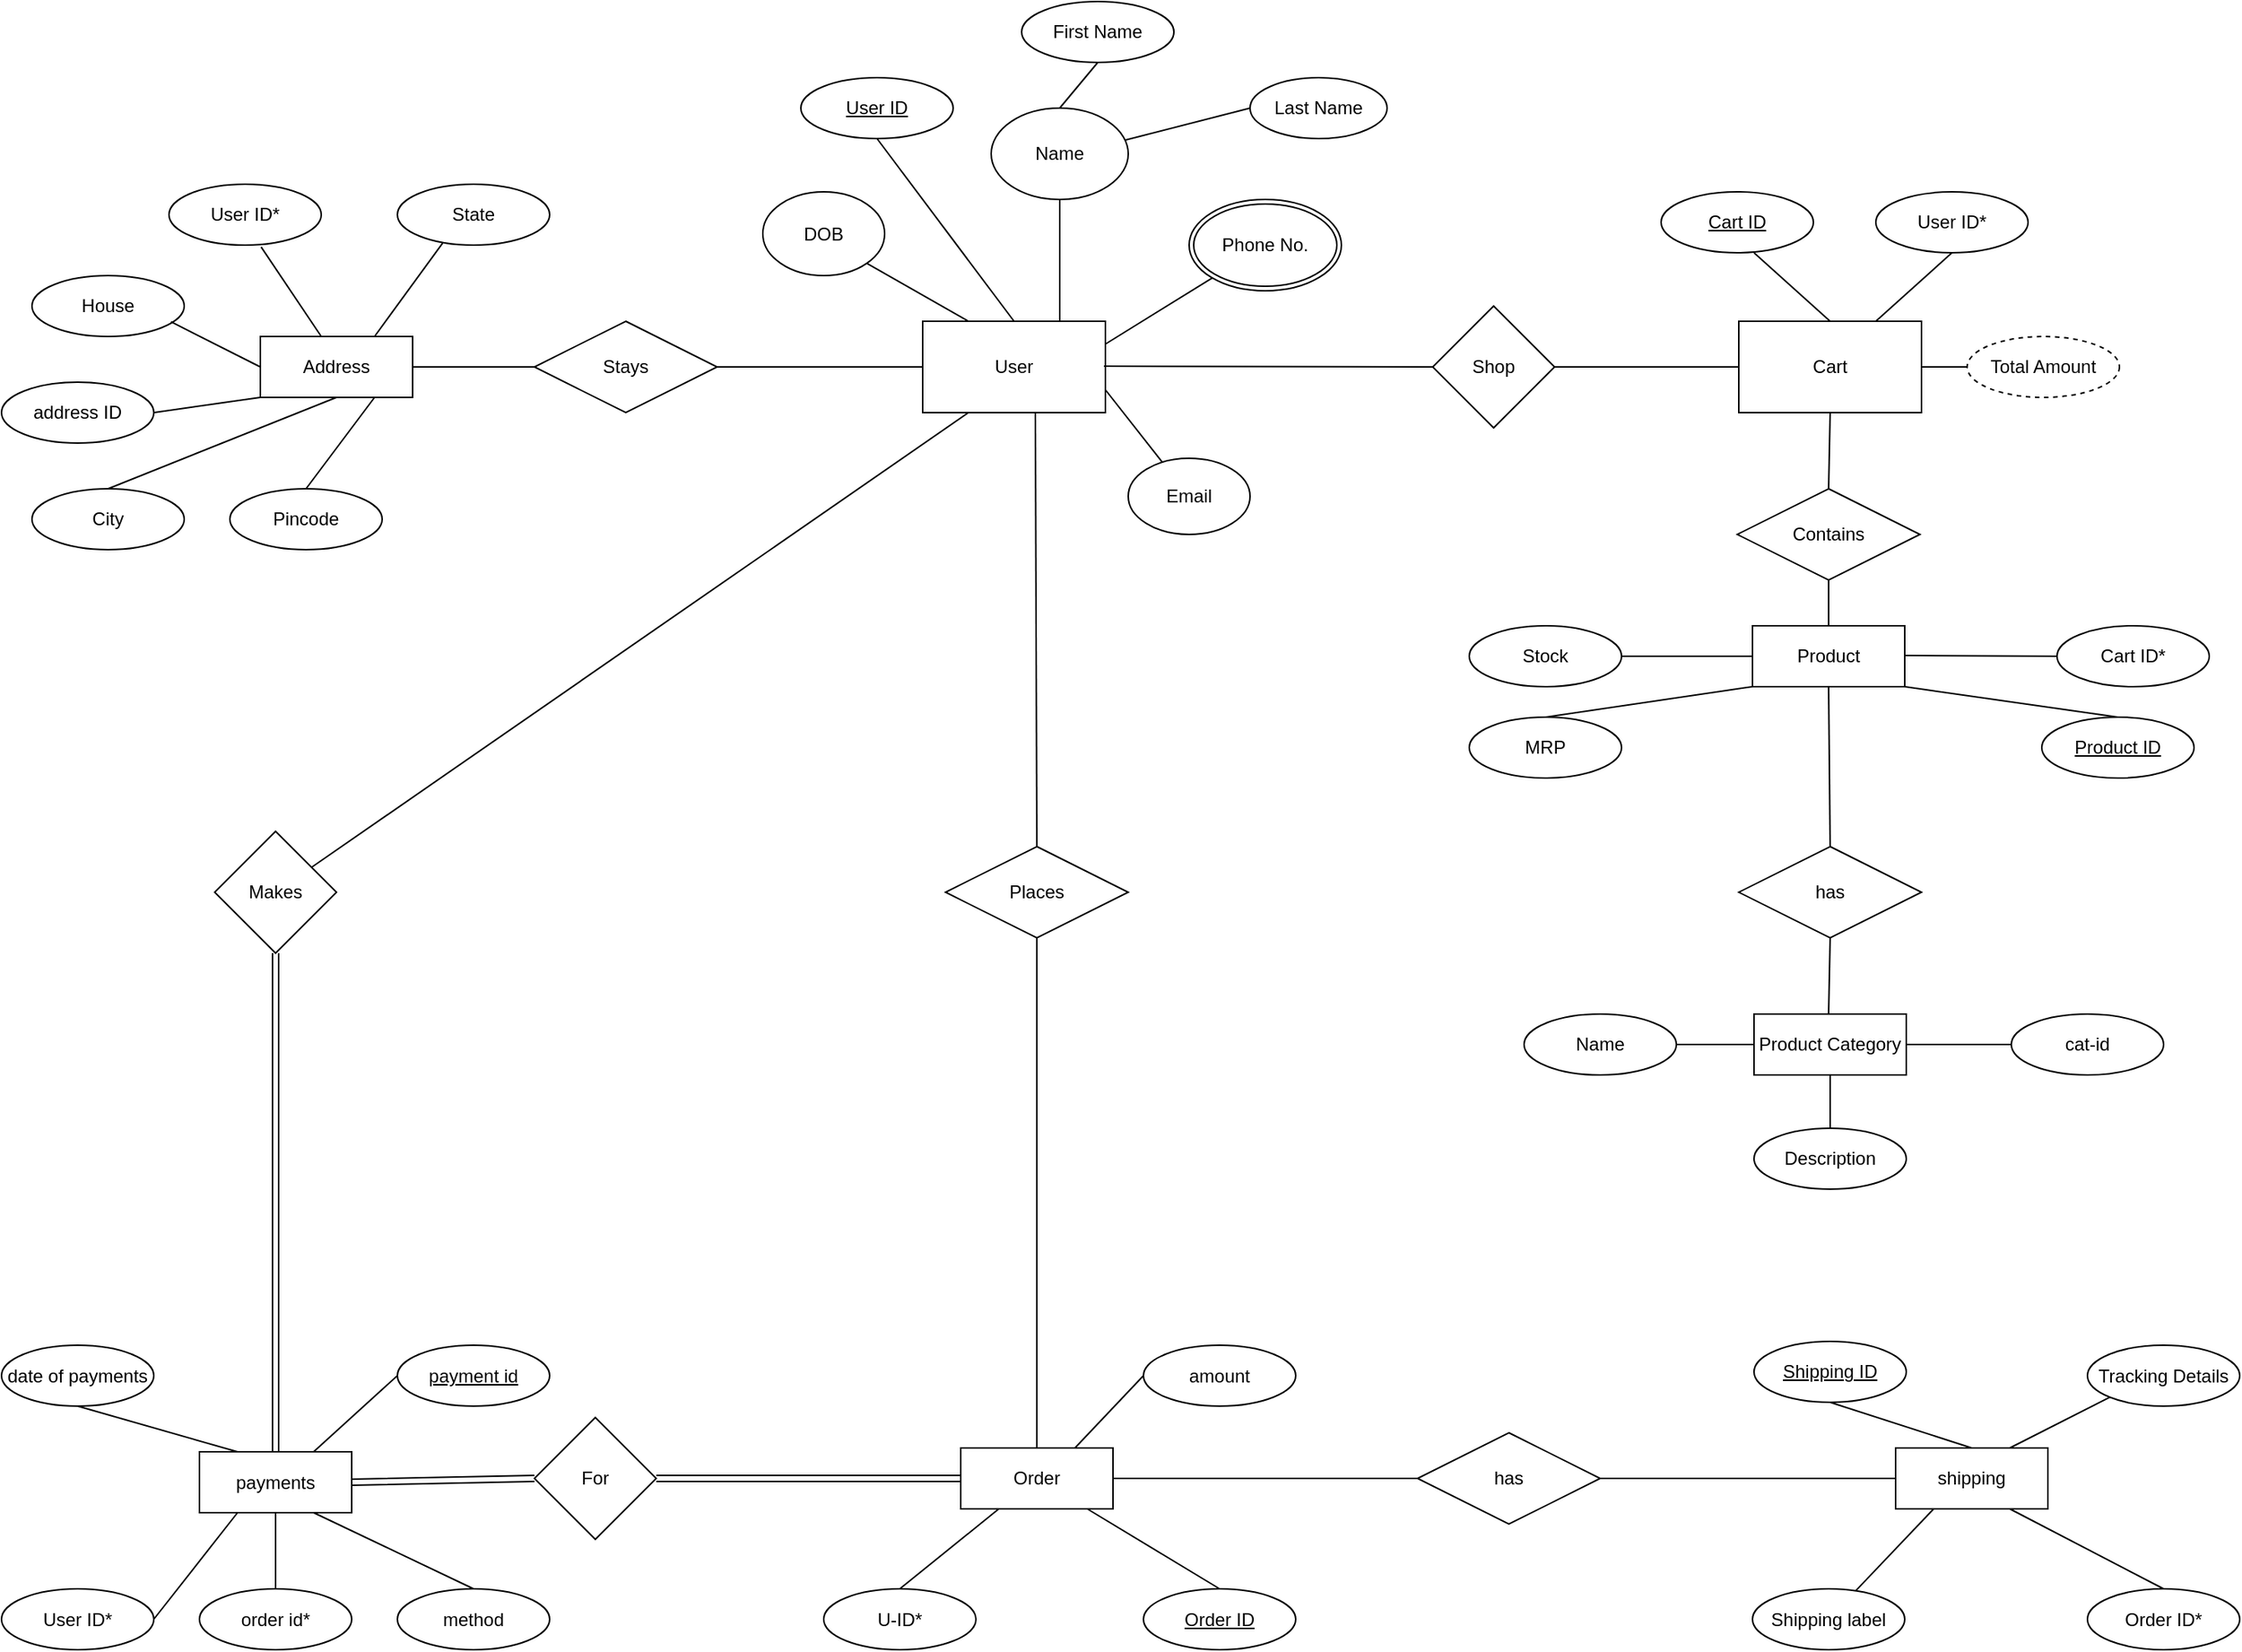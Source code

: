 <mxfile version="26.0.11">
  <diagram name="Page-1" id="mf04kfoGBNBnAVeuWzGA">
    <mxGraphModel dx="2385" dy="1618" grid="1" gridSize="10" guides="1" tooltips="1" connect="1" arrows="1" fold="1" page="1" pageScale="1" pageWidth="827" pageHeight="1169" math="0" shadow="0">
      <root>
        <mxCell id="0" />
        <mxCell id="1" parent="0" />
        <mxCell id="COpHMNSTe4zGHhi0yakR-1" value="User" style="rounded=0;whiteSpace=wrap;html=1;" vertex="1" parent="1">
          <mxGeometry x="645" y="250" width="120" height="60" as="geometry" />
        </mxCell>
        <mxCell id="COpHMNSTe4zGHhi0yakR-2" value="Email" style="ellipse;whiteSpace=wrap;html=1;" vertex="1" parent="1">
          <mxGeometry x="780" y="340" width="80" height="50" as="geometry" />
        </mxCell>
        <mxCell id="COpHMNSTe4zGHhi0yakR-3" value="DOB" style="ellipse;whiteSpace=wrap;html=1;" vertex="1" parent="1">
          <mxGeometry x="540" y="165" width="80" height="55" as="geometry" />
        </mxCell>
        <mxCell id="COpHMNSTe4zGHhi0yakR-4" value="Name" style="ellipse;whiteSpace=wrap;html=1;" vertex="1" parent="1">
          <mxGeometry x="690" y="110" width="90" height="60" as="geometry" />
        </mxCell>
        <mxCell id="COpHMNSTe4zGHhi0yakR-5" value="User ID" style="ellipse;whiteSpace=wrap;html=1;align=center;fontStyle=4;" vertex="1" parent="1">
          <mxGeometry x="565" y="90" width="100" height="40" as="geometry" />
        </mxCell>
        <mxCell id="COpHMNSTe4zGHhi0yakR-6" value="Phone No." style="ellipse;shape=doubleEllipse;margin=3;whiteSpace=wrap;html=1;align=center;" vertex="1" parent="1">
          <mxGeometry x="820" y="170" width="100" height="60" as="geometry" />
        </mxCell>
        <mxCell id="COpHMNSTe4zGHhi0yakR-7" value="" style="endArrow=none;html=1;rounded=0;exitX=1;exitY=0.75;exitDx=0;exitDy=0;" edge="1" parent="1" source="COpHMNSTe4zGHhi0yakR-1" target="COpHMNSTe4zGHhi0yakR-2">
          <mxGeometry relative="1" as="geometry">
            <mxPoint x="1005" y="460" as="sourcePoint" />
            <mxPoint x="1165" y="460" as="targetPoint" />
          </mxGeometry>
        </mxCell>
        <mxCell id="COpHMNSTe4zGHhi0yakR-8" value="" style="endArrow=none;html=1;rounded=0;entryX=1;entryY=0.25;entryDx=0;entryDy=0;" edge="1" parent="1" source="COpHMNSTe4zGHhi0yakR-6" target="COpHMNSTe4zGHhi0yakR-1">
          <mxGeometry relative="1" as="geometry">
            <mxPoint x="890" y="256" as="sourcePoint" />
            <mxPoint x="927" y="304" as="targetPoint" />
          </mxGeometry>
        </mxCell>
        <mxCell id="COpHMNSTe4zGHhi0yakR-9" value="" style="endArrow=none;html=1;rounded=0;entryX=0.75;entryY=0;entryDx=0;entryDy=0;" edge="1" parent="1" source="COpHMNSTe4zGHhi0yakR-4" target="COpHMNSTe4zGHhi0yakR-1">
          <mxGeometry relative="1" as="geometry">
            <mxPoint x="900" y="266" as="sourcePoint" />
            <mxPoint x="937" y="314" as="targetPoint" />
          </mxGeometry>
        </mxCell>
        <mxCell id="COpHMNSTe4zGHhi0yakR-10" value="" style="endArrow=none;html=1;rounded=0;exitX=1;exitY=0.5;exitDx=0;exitDy=0;" edge="1" parent="1" source="COpHMNSTe4zGHhi0yakR-87">
          <mxGeometry relative="1" as="geometry">
            <mxPoint x="600" y="170" as="sourcePoint" />
            <mxPoint x="645" y="280" as="targetPoint" />
          </mxGeometry>
        </mxCell>
        <mxCell id="COpHMNSTe4zGHhi0yakR-11" value="" style="endArrow=none;html=1;rounded=0;entryX=0;entryY=0.5;entryDx=0;entryDy=0;" edge="1" parent="1" target="COpHMNSTe4zGHhi0yakR-12">
          <mxGeometry relative="1" as="geometry">
            <mxPoint x="764" y="279.5" as="sourcePoint" />
            <mxPoint x="910" y="280" as="targetPoint" />
          </mxGeometry>
        </mxCell>
        <mxCell id="COpHMNSTe4zGHhi0yakR-12" value="Shop" style="rhombus;whiteSpace=wrap;html=1;" vertex="1" parent="1">
          <mxGeometry x="980" y="240" width="80" height="80" as="geometry" />
        </mxCell>
        <mxCell id="COpHMNSTe4zGHhi0yakR-13" value="" style="endArrow=none;html=1;rounded=0;entryX=0;entryY=0.5;entryDx=0;entryDy=0;exitX=1;exitY=0.5;exitDx=0;exitDy=0;" edge="1" parent="1" source="COpHMNSTe4zGHhi0yakR-12" target="COpHMNSTe4zGHhi0yakR-14">
          <mxGeometry relative="1" as="geometry">
            <mxPoint x="970" y="279.5" as="sourcePoint" />
            <mxPoint x="1050" y="280" as="targetPoint" />
            <Array as="points" />
          </mxGeometry>
        </mxCell>
        <mxCell id="COpHMNSTe4zGHhi0yakR-14" value="Cart" style="rounded=0;whiteSpace=wrap;html=1;" vertex="1" parent="1">
          <mxGeometry x="1181" y="250" width="120" height="60" as="geometry" />
        </mxCell>
        <mxCell id="COpHMNSTe4zGHhi0yakR-15" value="" style="endArrow=none;html=1;rounded=0;entryX=0.25;entryY=0;entryDx=0;entryDy=0;exitX=1;exitY=1;exitDx=0;exitDy=0;" edge="1" parent="1" source="COpHMNSTe4zGHhi0yakR-3" target="COpHMNSTe4zGHhi0yakR-1">
          <mxGeometry relative="1" as="geometry">
            <mxPoint x="640" y="350" as="sourcePoint" />
            <mxPoint x="710" y="320" as="targetPoint" />
          </mxGeometry>
        </mxCell>
        <mxCell id="COpHMNSTe4zGHhi0yakR-16" value="" style="endArrow=none;html=1;rounded=0;exitX=0.5;exitY=1;exitDx=0;exitDy=0;entryX=0.5;entryY=0;entryDx=0;entryDy=0;" edge="1" parent="1" source="COpHMNSTe4zGHhi0yakR-14" target="COpHMNSTe4zGHhi0yakR-17">
          <mxGeometry relative="1" as="geometry">
            <mxPoint x="1301" y="359.5" as="sourcePoint" />
            <mxPoint x="1381" y="335" as="targetPoint" />
          </mxGeometry>
        </mxCell>
        <mxCell id="COpHMNSTe4zGHhi0yakR-17" value="Contains" style="shape=rhombus;perimeter=rhombusPerimeter;whiteSpace=wrap;html=1;align=center;" vertex="1" parent="1">
          <mxGeometry x="1180" y="360" width="120" height="60" as="geometry" />
        </mxCell>
        <mxCell id="COpHMNSTe4zGHhi0yakR-18" value="" style="endArrow=none;html=1;rounded=0;entryX=0.5;entryY=1;entryDx=0;entryDy=0;" edge="1" parent="1" target="COpHMNSTe4zGHhi0yakR-17">
          <mxGeometry relative="1" as="geometry">
            <mxPoint x="1240" y="460" as="sourcePoint" />
            <mxPoint x="1240" y="460" as="targetPoint" />
          </mxGeometry>
        </mxCell>
        <mxCell id="COpHMNSTe4zGHhi0yakR-19" value="Product" style="whiteSpace=wrap;html=1;align=center;" vertex="1" parent="1">
          <mxGeometry x="1190" y="450" width="100" height="40" as="geometry" />
        </mxCell>
        <mxCell id="COpHMNSTe4zGHhi0yakR-20" value="Stock" style="ellipse;whiteSpace=wrap;html=1;align=center;" vertex="1" parent="1">
          <mxGeometry x="1004" y="450" width="100" height="40" as="geometry" />
        </mxCell>
        <mxCell id="COpHMNSTe4zGHhi0yakR-21" value="" style="endArrow=none;html=1;rounded=0;entryX=0;entryY=0.5;entryDx=0;entryDy=0;exitX=1;exitY=0.5;exitDx=0;exitDy=0;" edge="1" parent="1" source="COpHMNSTe4zGHhi0yakR-20" target="COpHMNSTe4zGHhi0yakR-19">
          <mxGeometry relative="1" as="geometry">
            <mxPoint x="1140" y="520" as="sourcePoint" />
            <mxPoint x="1300" y="520" as="targetPoint" />
          </mxGeometry>
        </mxCell>
        <mxCell id="COpHMNSTe4zGHhi0yakR-22" value="MRP" style="ellipse;whiteSpace=wrap;html=1;align=center;" vertex="1" parent="1">
          <mxGeometry x="1004" y="510" width="100" height="40" as="geometry" />
        </mxCell>
        <mxCell id="COpHMNSTe4zGHhi0yakR-23" value="" style="endArrow=none;html=1;rounded=0;entryX=0.5;entryY=0;entryDx=0;entryDy=0;exitX=0;exitY=1;exitDx=0;exitDy=0;" edge="1" parent="1" source="COpHMNSTe4zGHhi0yakR-19" target="COpHMNSTe4zGHhi0yakR-22">
          <mxGeometry relative="1" as="geometry">
            <mxPoint x="1220" y="510" as="sourcePoint" />
            <mxPoint x="1380" y="510" as="targetPoint" />
          </mxGeometry>
        </mxCell>
        <mxCell id="COpHMNSTe4zGHhi0yakR-24" value="" style="endArrow=none;html=1;rounded=0;entryX=0.5;entryY=0;entryDx=0;entryDy=0;" edge="1" parent="1" target="COpHMNSTe4zGHhi0yakR-25">
          <mxGeometry relative="1" as="geometry">
            <mxPoint x="1290" y="490" as="sourcePoint" />
            <mxPoint x="1398" y="522" as="targetPoint" />
          </mxGeometry>
        </mxCell>
        <mxCell id="COpHMNSTe4zGHhi0yakR-25" value="Product ID" style="ellipse;whiteSpace=wrap;html=1;align=center;fontStyle=4;" vertex="1" parent="1">
          <mxGeometry x="1380" y="510" width="100" height="40" as="geometry" />
        </mxCell>
        <mxCell id="COpHMNSTe4zGHhi0yakR-26" value="Cart ID*" style="ellipse;whiteSpace=wrap;html=1;align=center;" vertex="1" parent="1">
          <mxGeometry x="1390" y="450" width="100" height="40" as="geometry" />
        </mxCell>
        <mxCell id="COpHMNSTe4zGHhi0yakR-27" value="" style="endArrow=none;html=1;rounded=0;entryX=0;entryY=0.5;entryDx=0;entryDy=0;" edge="1" parent="1" target="COpHMNSTe4zGHhi0yakR-26">
          <mxGeometry relative="1" as="geometry">
            <mxPoint x="1290" y="469.5" as="sourcePoint" />
            <mxPoint x="1360" y="470" as="targetPoint" />
          </mxGeometry>
        </mxCell>
        <mxCell id="COpHMNSTe4zGHhi0yakR-28" value="User ID*" style="ellipse;whiteSpace=wrap;html=1;align=center;" vertex="1" parent="1">
          <mxGeometry x="1271" y="165" width="100" height="40" as="geometry" />
        </mxCell>
        <mxCell id="COpHMNSTe4zGHhi0yakR-29" value="Cart ID" style="ellipse;whiteSpace=wrap;html=1;align=center;fontStyle=4;" vertex="1" parent="1">
          <mxGeometry x="1130" y="165" width="100" height="40" as="geometry" />
        </mxCell>
        <mxCell id="COpHMNSTe4zGHhi0yakR-30" value="" style="endArrow=none;html=1;rounded=0;entryX=0.5;entryY=1;entryDx=0;entryDy=0;exitX=0.5;exitY=0;exitDx=0;exitDy=0;" edge="1" parent="1" source="COpHMNSTe4zGHhi0yakR-14">
          <mxGeometry relative="1" as="geometry">
            <mxPoint x="1051" y="355" as="sourcePoint" />
            <mxPoint x="1191" y="205" as="targetPoint" />
          </mxGeometry>
        </mxCell>
        <mxCell id="COpHMNSTe4zGHhi0yakR-31" value="" style="endArrow=none;html=1;rounded=0;entryX=0.5;entryY=1;entryDx=0;entryDy=0;exitX=0.75;exitY=0;exitDx=0;exitDy=0;" edge="1" parent="1" source="COpHMNSTe4zGHhi0yakR-14" target="COpHMNSTe4zGHhi0yakR-28">
          <mxGeometry relative="1" as="geometry">
            <mxPoint x="1051" y="355" as="sourcePoint" />
            <mxPoint x="1211" y="355" as="targetPoint" />
          </mxGeometry>
        </mxCell>
        <mxCell id="COpHMNSTe4zGHhi0yakR-32" value="Total Amount" style="ellipse;whiteSpace=wrap;html=1;align=center;dashed=1;" vertex="1" parent="1">
          <mxGeometry x="1331" y="260" width="100" height="40" as="geometry" />
        </mxCell>
        <mxCell id="COpHMNSTe4zGHhi0yakR-33" value="" style="endArrow=none;html=1;rounded=0;entryX=0;entryY=0.5;entryDx=0;entryDy=0;exitX=1;exitY=0.5;exitDx=0;exitDy=0;" edge="1" parent="1" source="COpHMNSTe4zGHhi0yakR-14" target="COpHMNSTe4zGHhi0yakR-32">
          <mxGeometry relative="1" as="geometry">
            <mxPoint x="1061" y="365" as="sourcePoint" />
            <mxPoint x="1221" y="365" as="targetPoint" />
          </mxGeometry>
        </mxCell>
        <mxCell id="COpHMNSTe4zGHhi0yakR-34" value="has" style="shape=rhombus;perimeter=rhombusPerimeter;whiteSpace=wrap;html=1;align=center;" vertex="1" parent="1">
          <mxGeometry x="1181" y="595" width="120" height="60" as="geometry" />
        </mxCell>
        <mxCell id="COpHMNSTe4zGHhi0yakR-35" value="" style="endArrow=none;html=1;rounded=0;entryX=0.5;entryY=1;entryDx=0;entryDy=0;" edge="1" parent="1" target="COpHMNSTe4zGHhi0yakR-34">
          <mxGeometry relative="1" as="geometry">
            <mxPoint x="1240" y="705" as="sourcePoint" />
            <mxPoint x="1290" y="685" as="targetPoint" />
          </mxGeometry>
        </mxCell>
        <mxCell id="COpHMNSTe4zGHhi0yakR-36" value="Product Category" style="whiteSpace=wrap;html=1;align=center;" vertex="1" parent="1">
          <mxGeometry x="1191" y="705" width="100" height="40" as="geometry" />
        </mxCell>
        <mxCell id="COpHMNSTe4zGHhi0yakR-37" value="" style="endArrow=none;html=1;rounded=0;entryX=0;entryY=0.5;entryDx=0;entryDy=0;exitX=1;exitY=0.5;exitDx=0;exitDy=0;" edge="1" parent="1" source="COpHMNSTe4zGHhi0yakR-38" target="COpHMNSTe4zGHhi0yakR-36">
          <mxGeometry relative="1" as="geometry">
            <mxPoint x="1216" y="645" as="sourcePoint" />
            <mxPoint x="1450" y="535" as="targetPoint" />
            <Array as="points" />
          </mxGeometry>
        </mxCell>
        <mxCell id="COpHMNSTe4zGHhi0yakR-38" value="Name" style="ellipse;whiteSpace=wrap;html=1;align=center;" vertex="1" parent="1">
          <mxGeometry x="1040" y="705" width="100" height="40" as="geometry" />
        </mxCell>
        <mxCell id="COpHMNSTe4zGHhi0yakR-39" value="" style="endArrow=none;html=1;rounded=0;exitX=0.5;exitY=1;exitDx=0;exitDy=0;entryX=0.5;entryY=0;entryDx=0;entryDy=0;" edge="1" parent="1" source="COpHMNSTe4zGHhi0yakR-36" target="COpHMNSTe4zGHhi0yakR-40">
          <mxGeometry relative="1" as="geometry">
            <mxPoint x="1240" y="815" as="sourcePoint" />
            <mxPoint x="1240" y="785" as="targetPoint" />
          </mxGeometry>
        </mxCell>
        <mxCell id="COpHMNSTe4zGHhi0yakR-40" value="Description" style="ellipse;whiteSpace=wrap;html=1;align=center;" vertex="1" parent="1">
          <mxGeometry x="1191" y="780" width="100" height="40" as="geometry" />
        </mxCell>
        <mxCell id="COpHMNSTe4zGHhi0yakR-41" value="" style="endArrow=none;html=1;rounded=0;entryX=0.5;entryY=0;entryDx=0;entryDy=0;" edge="1" parent="1" target="COpHMNSTe4zGHhi0yakR-42">
          <mxGeometry relative="1" as="geometry">
            <mxPoint x="719" y="310" as="sourcePoint" />
            <mxPoint x="720" y="610" as="targetPoint" />
          </mxGeometry>
        </mxCell>
        <mxCell id="COpHMNSTe4zGHhi0yakR-42" value="Places" style="shape=rhombus;perimeter=rhombusPerimeter;whiteSpace=wrap;html=1;align=center;" vertex="1" parent="1">
          <mxGeometry x="660" y="595" width="120" height="60" as="geometry" />
        </mxCell>
        <mxCell id="COpHMNSTe4zGHhi0yakR-43" value="Order" style="whiteSpace=wrap;html=1;align=center;" vertex="1" parent="1">
          <mxGeometry x="670" y="990" width="100" height="40" as="geometry" />
        </mxCell>
        <mxCell id="COpHMNSTe4zGHhi0yakR-44" value="" style="endArrow=none;html=1;rounded=0;exitX=0.5;exitY=1;exitDx=0;exitDy=0;entryX=0.5;entryY=0;entryDx=0;entryDy=0;" edge="1" parent="1" source="COpHMNSTe4zGHhi0yakR-42" target="COpHMNSTe4zGHhi0yakR-43">
          <mxGeometry relative="1" as="geometry">
            <mxPoint x="705" y="880" as="sourcePoint" />
            <mxPoint x="710" y="990" as="targetPoint" />
          </mxGeometry>
        </mxCell>
        <mxCell id="COpHMNSTe4zGHhi0yakR-45" value="amount" style="ellipse;whiteSpace=wrap;html=1;align=center;" vertex="1" parent="1">
          <mxGeometry x="790" y="922.5" width="100" height="40" as="geometry" />
        </mxCell>
        <mxCell id="COpHMNSTe4zGHhi0yakR-46" value="" style="endArrow=none;html=1;rounded=0;exitX=0.75;exitY=0;exitDx=0;exitDy=0;entryX=0;entryY=0.5;entryDx=0;entryDy=0;" edge="1" parent="1" source="COpHMNSTe4zGHhi0yakR-43" target="COpHMNSTe4zGHhi0yakR-45">
          <mxGeometry relative="1" as="geometry">
            <mxPoint x="850" y="925" as="sourcePoint" />
            <mxPoint x="1010" y="925" as="targetPoint" />
            <Array as="points" />
          </mxGeometry>
        </mxCell>
        <mxCell id="COpHMNSTe4zGHhi0yakR-47" value="" style="endArrow=none;html=1;rounded=0;entryX=0.5;entryY=0;entryDx=0;entryDy=0;" edge="1" parent="1" source="COpHMNSTe4zGHhi0yakR-43" target="COpHMNSTe4zGHhi0yakR-48">
          <mxGeometry relative="1" as="geometry">
            <mxPoint x="781" y="1065" as="sourcePoint" />
            <mxPoint x="830" y="1045" as="targetPoint" />
          </mxGeometry>
        </mxCell>
        <mxCell id="COpHMNSTe4zGHhi0yakR-48" value="Order ID" style="ellipse;whiteSpace=wrap;html=1;align=center;fontStyle=4;" vertex="1" parent="1">
          <mxGeometry x="790" y="1082.5" width="100" height="40" as="geometry" />
        </mxCell>
        <mxCell id="COpHMNSTe4zGHhi0yakR-49" value="U-ID*" style="ellipse;whiteSpace=wrap;html=1;align=center;" vertex="1" parent="1">
          <mxGeometry x="580" y="1082.5" width="100" height="40" as="geometry" />
        </mxCell>
        <mxCell id="COpHMNSTe4zGHhi0yakR-50" value="" style="endArrow=none;html=1;rounded=0;entryX=0.25;entryY=1;entryDx=0;entryDy=0;exitX=0.5;exitY=0;exitDx=0;exitDy=0;" edge="1" parent="1" source="COpHMNSTe4zGHhi0yakR-49" target="COpHMNSTe4zGHhi0yakR-43">
          <mxGeometry relative="1" as="geometry">
            <mxPoint x="630" y="1044.5" as="sourcePoint" />
            <mxPoint x="790" y="1044.5" as="targetPoint" />
          </mxGeometry>
        </mxCell>
        <mxCell id="COpHMNSTe4zGHhi0yakR-51" value="" style="endArrow=none;html=1;rounded=0;entryX=0;entryY=0.5;entryDx=0;entryDy=0;exitX=1;exitY=0.5;exitDx=0;exitDy=0;" edge="1" parent="1" source="COpHMNSTe4zGHhi0yakR-43" target="COpHMNSTe4zGHhi0yakR-52">
          <mxGeometry relative="1" as="geometry">
            <mxPoint x="760" y="800" as="sourcePoint" />
            <mxPoint x="900" y="950" as="targetPoint" />
          </mxGeometry>
        </mxCell>
        <mxCell id="COpHMNSTe4zGHhi0yakR-52" value="has" style="shape=rhombus;perimeter=rhombusPerimeter;whiteSpace=wrap;html=1;align=center;" vertex="1" parent="1">
          <mxGeometry x="970" y="980" width="120" height="60" as="geometry" />
        </mxCell>
        <mxCell id="COpHMNSTe4zGHhi0yakR-53" value="" style="endArrow=none;html=1;rounded=0;exitX=1;exitY=0.5;exitDx=0;exitDy=0;entryX=0;entryY=0.5;entryDx=0;entryDy=0;" edge="1" parent="1" source="COpHMNSTe4zGHhi0yakR-52" target="COpHMNSTe4zGHhi0yakR-54">
          <mxGeometry relative="1" as="geometry">
            <mxPoint x="1284" y="990" as="sourcePoint" />
            <mxPoint x="1324" y="990" as="targetPoint" />
          </mxGeometry>
        </mxCell>
        <mxCell id="COpHMNSTe4zGHhi0yakR-54" value="shipping" style="whiteSpace=wrap;html=1;align=center;" vertex="1" parent="1">
          <mxGeometry x="1284" y="990" width="100" height="40" as="geometry" />
        </mxCell>
        <mxCell id="COpHMNSTe4zGHhi0yakR-55" value="" style="endArrow=none;html=1;rounded=0;entryX=0.5;entryY=1;entryDx=0;entryDy=0;exitX=0.5;exitY=0;exitDx=0;exitDy=0;" edge="1" parent="1" source="COpHMNSTe4zGHhi0yakR-54" target="COpHMNSTe4zGHhi0yakR-56">
          <mxGeometry relative="1" as="geometry">
            <mxPoint x="1359" y="990" as="sourcePoint" />
            <mxPoint x="1404" y="950" as="targetPoint" />
          </mxGeometry>
        </mxCell>
        <mxCell id="COpHMNSTe4zGHhi0yakR-56" value="Shipping ID" style="ellipse;whiteSpace=wrap;html=1;align=center;fontStyle=4;" vertex="1" parent="1">
          <mxGeometry x="1191" y="920" width="100" height="40" as="geometry" />
        </mxCell>
        <mxCell id="COpHMNSTe4zGHhi0yakR-57" value="" style="endArrow=none;html=1;rounded=0;exitX=0.75;exitY=0;exitDx=0;exitDy=0;entryX=0;entryY=1;entryDx=0;entryDy=0;" edge="1" parent="1" source="COpHMNSTe4zGHhi0yakR-54" target="COpHMNSTe4zGHhi0yakR-58">
          <mxGeometry relative="1" as="geometry">
            <mxPoint x="1324" y="1070" as="sourcePoint" />
            <mxPoint x="1484" y="1010" as="targetPoint" />
          </mxGeometry>
        </mxCell>
        <mxCell id="COpHMNSTe4zGHhi0yakR-58" value="Tracking Details" style="ellipse;whiteSpace=wrap;html=1;align=center;" vertex="1" parent="1">
          <mxGeometry x="1410" y="922.5" width="100" height="40" as="geometry" />
        </mxCell>
        <mxCell id="COpHMNSTe4zGHhi0yakR-59" value="Order ID*" style="ellipse;whiteSpace=wrap;html=1;align=center;" vertex="1" parent="1">
          <mxGeometry x="1410" y="1082.5" width="100" height="40" as="geometry" />
        </mxCell>
        <mxCell id="COpHMNSTe4zGHhi0yakR-60" value="" style="endArrow=none;html=1;rounded=0;entryX=0.75;entryY=1;entryDx=0;entryDy=0;exitX=0.5;exitY=0;exitDx=0;exitDy=0;" edge="1" parent="1" source="COpHMNSTe4zGHhi0yakR-59" target="COpHMNSTe4zGHhi0yakR-54">
          <mxGeometry relative="1" as="geometry">
            <mxPoint x="1074" y="900" as="sourcePoint" />
            <mxPoint x="1234" y="900" as="targetPoint" />
          </mxGeometry>
        </mxCell>
        <mxCell id="COpHMNSTe4zGHhi0yakR-61" value="" style="endArrow=none;html=1;rounded=0;entryX=0.25;entryY=1;entryDx=0;entryDy=0;" edge="1" parent="1" target="COpHMNSTe4zGHhi0yakR-54" source="COpHMNSTe4zGHhi0yakR-62">
          <mxGeometry relative="1" as="geometry">
            <mxPoint x="1204" y="1010" as="sourcePoint" />
            <mxPoint x="1234" y="900" as="targetPoint" />
          </mxGeometry>
        </mxCell>
        <mxCell id="COpHMNSTe4zGHhi0yakR-62" value="Shipping label" style="ellipse;whiteSpace=wrap;html=1;align=center;" vertex="1" parent="1">
          <mxGeometry x="1190" y="1082.5" width="100" height="40" as="geometry" />
        </mxCell>
        <mxCell id="COpHMNSTe4zGHhi0yakR-63" value="" style="shape=link;html=1;rounded=0;entryX=0;entryY=0.5;entryDx=0;entryDy=0;exitX=1;exitY=0.5;exitDx=0;exitDy=0;" edge="1" parent="1" source="COpHMNSTe4zGHhi0yakR-64" target="COpHMNSTe4zGHhi0yakR-43">
          <mxGeometry width="100" relative="1" as="geometry">
            <mxPoint x="550" y="1115" as="sourcePoint" />
            <mxPoint x="650" y="1115" as="targetPoint" />
          </mxGeometry>
        </mxCell>
        <mxCell id="COpHMNSTe4zGHhi0yakR-64" value="For" style="rhombus;whiteSpace=wrap;html=1;" vertex="1" parent="1">
          <mxGeometry x="390" y="970" width="80" height="80" as="geometry" />
        </mxCell>
        <mxCell id="COpHMNSTe4zGHhi0yakR-65" value="" style="shape=link;html=1;rounded=0;entryX=0;entryY=0.5;entryDx=0;entryDy=0;exitX=1;exitY=0.5;exitDx=0;exitDy=0;" edge="1" parent="1" source="COpHMNSTe4zGHhi0yakR-66" target="COpHMNSTe4zGHhi0yakR-64">
          <mxGeometry width="100" relative="1" as="geometry">
            <mxPoint x="460" y="1010" as="sourcePoint" />
            <mxPoint x="660" y="910" as="targetPoint" />
          </mxGeometry>
        </mxCell>
        <mxCell id="COpHMNSTe4zGHhi0yakR-66" value="payments" style="whiteSpace=wrap;html=1;align=center;" vertex="1" parent="1">
          <mxGeometry x="170" y="992.5" width="100" height="40" as="geometry" />
        </mxCell>
        <mxCell id="COpHMNSTe4zGHhi0yakR-67" value="method" style="ellipse;whiteSpace=wrap;html=1;align=center;" vertex="1" parent="1">
          <mxGeometry x="300" y="1082.5" width="100" height="40" as="geometry" />
        </mxCell>
        <mxCell id="COpHMNSTe4zGHhi0yakR-68" value="order id*" style="ellipse;whiteSpace=wrap;html=1;align=center;" vertex="1" parent="1">
          <mxGeometry x="170" y="1082.5" width="100" height="40" as="geometry" />
        </mxCell>
        <mxCell id="COpHMNSTe4zGHhi0yakR-69" value="date of payments" style="ellipse;whiteSpace=wrap;html=1;align=center;" vertex="1" parent="1">
          <mxGeometry x="40" y="922.5" width="100" height="40" as="geometry" />
        </mxCell>
        <mxCell id="COpHMNSTe4zGHhi0yakR-70" value="User ID*" style="ellipse;whiteSpace=wrap;html=1;align=center;" vertex="1" parent="1">
          <mxGeometry x="40" y="1082.5" width="100" height="40" as="geometry" />
        </mxCell>
        <mxCell id="COpHMNSTe4zGHhi0yakR-71" value="payment id" style="ellipse;whiteSpace=wrap;html=1;align=center;fontStyle=4;" vertex="1" parent="1">
          <mxGeometry x="300" y="922.5" width="100" height="40" as="geometry" />
        </mxCell>
        <mxCell id="COpHMNSTe4zGHhi0yakR-72" value="" style="endArrow=none;html=1;rounded=0;exitX=0;exitY=0.5;exitDx=0;exitDy=0;entryX=0.75;entryY=0;entryDx=0;entryDy=0;" edge="1" parent="1" source="COpHMNSTe4zGHhi0yakR-71" target="COpHMNSTe4zGHhi0yakR-66">
          <mxGeometry width="50" height="50" relative="1" as="geometry">
            <mxPoint x="350" y="957.5" as="sourcePoint" />
            <mxPoint x="690" y="1332.5" as="targetPoint" />
          </mxGeometry>
        </mxCell>
        <mxCell id="COpHMNSTe4zGHhi0yakR-73" value="" style="endArrow=none;html=1;rounded=0;exitX=0.5;exitY=0;exitDx=0;exitDy=0;entryX=0.75;entryY=1;entryDx=0;entryDy=0;" edge="1" parent="1" source="COpHMNSTe4zGHhi0yakR-67" target="COpHMNSTe4zGHhi0yakR-66">
          <mxGeometry width="50" height="50" relative="1" as="geometry">
            <mxPoint x="640" y="1382.5" as="sourcePoint" />
            <mxPoint x="690" y="1332.5" as="targetPoint" />
          </mxGeometry>
        </mxCell>
        <mxCell id="COpHMNSTe4zGHhi0yakR-74" value="" style="endArrow=none;html=1;rounded=0;exitX=1;exitY=0.5;exitDx=0;exitDy=0;entryX=0.25;entryY=1;entryDx=0;entryDy=0;" edge="1" parent="1" source="COpHMNSTe4zGHhi0yakR-70" target="COpHMNSTe4zGHhi0yakR-66">
          <mxGeometry width="50" height="50" relative="1" as="geometry">
            <mxPoint x="640" y="1382.5" as="sourcePoint" />
            <mxPoint x="690" y="1332.5" as="targetPoint" />
          </mxGeometry>
        </mxCell>
        <mxCell id="COpHMNSTe4zGHhi0yakR-75" value="" style="endArrow=none;html=1;rounded=0;exitX=0.5;exitY=0;exitDx=0;exitDy=0;entryX=0.5;entryY=1;entryDx=0;entryDy=0;" edge="1" parent="1" source="COpHMNSTe4zGHhi0yakR-68" target="COpHMNSTe4zGHhi0yakR-66">
          <mxGeometry width="50" height="50" relative="1" as="geometry">
            <mxPoint x="640" y="1382.5" as="sourcePoint" />
            <mxPoint x="310" y="1392.5" as="targetPoint" />
          </mxGeometry>
        </mxCell>
        <mxCell id="COpHMNSTe4zGHhi0yakR-76" value="" style="endArrow=none;html=1;rounded=0;entryX=0.25;entryY=0;entryDx=0;entryDy=0;exitX=0.5;exitY=1;exitDx=0;exitDy=0;" edge="1" parent="1" source="COpHMNSTe4zGHhi0yakR-69" target="COpHMNSTe4zGHhi0yakR-66">
          <mxGeometry width="50" height="50" relative="1" as="geometry">
            <mxPoint x="120" y="1342.5" as="sourcePoint" />
            <mxPoint x="690" y="1332.5" as="targetPoint" />
          </mxGeometry>
        </mxCell>
        <mxCell id="COpHMNSTe4zGHhi0yakR-77" value="" style="endArrow=none;html=1;rounded=0;entryX=0.25;entryY=1;entryDx=0;entryDy=0;" edge="1" parent="1" source="COpHMNSTe4zGHhi0yakR-78" target="COpHMNSTe4zGHhi0yakR-1">
          <mxGeometry width="50" height="50" relative="1" as="geometry">
            <mxPoint x="260" y="370" as="sourcePoint" />
            <mxPoint x="850" y="500" as="targetPoint" />
          </mxGeometry>
        </mxCell>
        <mxCell id="COpHMNSTe4zGHhi0yakR-78" value="Makes" style="rhombus;whiteSpace=wrap;html=1;" vertex="1" parent="1">
          <mxGeometry x="180" y="585" width="80" height="80" as="geometry" />
        </mxCell>
        <mxCell id="COpHMNSTe4zGHhi0yakR-79" value="" style="shape=link;html=1;rounded=0;entryX=0.5;entryY=0;entryDx=0;entryDy=0;exitX=0.5;exitY=1;exitDx=0;exitDy=0;" edge="1" parent="1" source="COpHMNSTe4zGHhi0yakR-78" target="COpHMNSTe4zGHhi0yakR-66">
          <mxGeometry width="100" relative="1" as="geometry">
            <mxPoint x="250" y="810" as="sourcePoint" />
            <mxPoint x="70" y="1190" as="targetPoint" />
          </mxGeometry>
        </mxCell>
        <mxCell id="COpHMNSTe4zGHhi0yakR-80" value="Address" style="whiteSpace=wrap;html=1;align=center;" vertex="1" parent="1">
          <mxGeometry x="210" y="260" width="100" height="40" as="geometry" />
        </mxCell>
        <mxCell id="COpHMNSTe4zGHhi0yakR-81" value="House" style="ellipse;whiteSpace=wrap;html=1;align=center;" vertex="1" parent="1">
          <mxGeometry x="60" y="220" width="100" height="40" as="geometry" />
        </mxCell>
        <mxCell id="COpHMNSTe4zGHhi0yakR-82" value="User ID*" style="ellipse;whiteSpace=wrap;html=1;align=center;" vertex="1" parent="1">
          <mxGeometry x="150" y="160" width="100" height="40" as="geometry" />
        </mxCell>
        <mxCell id="COpHMNSTe4zGHhi0yakR-83" value="address ID" style="ellipse;whiteSpace=wrap;html=1;align=center;" vertex="1" parent="1">
          <mxGeometry x="40" y="290" width="100" height="40" as="geometry" />
        </mxCell>
        <mxCell id="COpHMNSTe4zGHhi0yakR-84" value="State" style="ellipse;whiteSpace=wrap;html=1;align=center;" vertex="1" parent="1">
          <mxGeometry x="300" y="160" width="100" height="40" as="geometry" />
        </mxCell>
        <mxCell id="COpHMNSTe4zGHhi0yakR-85" value="Pincode" style="ellipse;whiteSpace=wrap;html=1;align=center;" vertex="1" parent="1">
          <mxGeometry x="190" y="360" width="100" height="40" as="geometry" />
        </mxCell>
        <mxCell id="COpHMNSTe4zGHhi0yakR-86" value="City" style="ellipse;whiteSpace=wrap;html=1;align=center;" vertex="1" parent="1">
          <mxGeometry x="60" y="360" width="100" height="40" as="geometry" />
        </mxCell>
        <mxCell id="COpHMNSTe4zGHhi0yakR-87" value="Stays" style="shape=rhombus;perimeter=rhombusPerimeter;whiteSpace=wrap;html=1;align=center;" vertex="1" parent="1">
          <mxGeometry x="390" y="250" width="120" height="60" as="geometry" />
        </mxCell>
        <mxCell id="COpHMNSTe4zGHhi0yakR-88" value="" style="endArrow=none;html=1;rounded=0;exitX=1;exitY=0.5;exitDx=0;exitDy=0;entryX=0;entryY=0.5;entryDx=0;entryDy=0;" edge="1" parent="1" source="COpHMNSTe4zGHhi0yakR-80" target="COpHMNSTe4zGHhi0yakR-87">
          <mxGeometry relative="1" as="geometry">
            <mxPoint x="470" y="50" as="sourcePoint" />
            <mxPoint x="410" y="180" as="targetPoint" />
          </mxGeometry>
        </mxCell>
        <mxCell id="COpHMNSTe4zGHhi0yakR-89" value="" style="endArrow=none;html=1;rounded=0;exitX=0.75;exitY=1;exitDx=0;exitDy=0;entryX=0.5;entryY=0;entryDx=0;entryDy=0;" edge="1" parent="1" source="COpHMNSTe4zGHhi0yakR-80" target="COpHMNSTe4zGHhi0yakR-85">
          <mxGeometry relative="1" as="geometry">
            <mxPoint x="270" y="310" as="sourcePoint" />
            <mxPoint x="340" y="395" as="targetPoint" />
            <Array as="points" />
          </mxGeometry>
        </mxCell>
        <mxCell id="COpHMNSTe4zGHhi0yakR-90" value="" style="endArrow=none;html=1;rounded=0;entryX=0.5;entryY=0;entryDx=0;entryDy=0;exitX=0.5;exitY=1;exitDx=0;exitDy=0;" edge="1" parent="1" source="COpHMNSTe4zGHhi0yakR-80" target="COpHMNSTe4zGHhi0yakR-86">
          <mxGeometry width="50" height="50" relative="1" as="geometry">
            <mxPoint x="260" y="310" as="sourcePoint" />
            <mxPoint x="400" y="380" as="targetPoint" />
          </mxGeometry>
        </mxCell>
        <mxCell id="COpHMNSTe4zGHhi0yakR-91" value="" style="endArrow=none;html=1;rounded=0;entryX=0.297;entryY=0.967;entryDx=0;entryDy=0;entryPerimeter=0;exitX=0.75;exitY=0;exitDx=0;exitDy=0;" edge="1" parent="1" source="COpHMNSTe4zGHhi0yakR-80" target="COpHMNSTe4zGHhi0yakR-84">
          <mxGeometry width="50" height="50" relative="1" as="geometry">
            <mxPoint x="350" y="430" as="sourcePoint" />
            <mxPoint x="400" y="380" as="targetPoint" />
          </mxGeometry>
        </mxCell>
        <mxCell id="COpHMNSTe4zGHhi0yakR-92" value="" style="endArrow=none;html=1;rounded=0;entryX=0.605;entryY=1.029;entryDx=0;entryDy=0;entryPerimeter=0;" edge="1" parent="1" target="COpHMNSTe4zGHhi0yakR-82">
          <mxGeometry width="50" height="50" relative="1" as="geometry">
            <mxPoint x="250" y="260" as="sourcePoint" />
            <mxPoint x="400" y="380" as="targetPoint" />
          </mxGeometry>
        </mxCell>
        <mxCell id="COpHMNSTe4zGHhi0yakR-93" value="" style="endArrow=none;html=1;rounded=0;entryX=0.913;entryY=0.758;entryDx=0;entryDy=0;entryPerimeter=0;exitX=0;exitY=0.5;exitDx=0;exitDy=0;" edge="1" parent="1" source="COpHMNSTe4zGHhi0yakR-80" target="COpHMNSTe4zGHhi0yakR-81">
          <mxGeometry width="50" height="50" relative="1" as="geometry">
            <mxPoint x="350" y="430" as="sourcePoint" />
            <mxPoint x="400" y="380" as="targetPoint" />
          </mxGeometry>
        </mxCell>
        <mxCell id="COpHMNSTe4zGHhi0yakR-94" value="" style="endArrow=none;html=1;rounded=0;entryX=1;entryY=0.5;entryDx=0;entryDy=0;exitX=0;exitY=1;exitDx=0;exitDy=0;" edge="1" parent="1" source="COpHMNSTe4zGHhi0yakR-80" target="COpHMNSTe4zGHhi0yakR-83">
          <mxGeometry width="50" height="50" relative="1" as="geometry">
            <mxPoint x="350" y="430" as="sourcePoint" />
            <mxPoint x="400" y="380" as="targetPoint" />
          </mxGeometry>
        </mxCell>
        <mxCell id="COpHMNSTe4zGHhi0yakR-95" value="" style="endArrow=none;html=1;rounded=0;exitX=0.5;exitY=0;exitDx=0;exitDy=0;entryX=0.5;entryY=1;entryDx=0;entryDy=0;" edge="1" parent="1" source="COpHMNSTe4zGHhi0yakR-4" target="COpHMNSTe4zGHhi0yakR-97">
          <mxGeometry width="50" height="50" relative="1" as="geometry">
            <mxPoint x="920" y="170" as="sourcePoint" />
            <mxPoint x="830" y="60" as="targetPoint" />
          </mxGeometry>
        </mxCell>
        <mxCell id="COpHMNSTe4zGHhi0yakR-96" value="" style="endArrow=none;html=1;rounded=0;exitX=0.978;exitY=0.35;exitDx=0;exitDy=0;exitPerimeter=0;entryX=0;entryY=0.5;entryDx=0;entryDy=0;" edge="1" parent="1" source="COpHMNSTe4zGHhi0yakR-4" target="COpHMNSTe4zGHhi0yakR-98">
          <mxGeometry width="50" height="50" relative="1" as="geometry">
            <mxPoint x="920" y="170" as="sourcePoint" />
            <mxPoint x="960" y="80" as="targetPoint" />
          </mxGeometry>
        </mxCell>
        <mxCell id="COpHMNSTe4zGHhi0yakR-97" value="First Name" style="ellipse;whiteSpace=wrap;html=1;align=center;" vertex="1" parent="1">
          <mxGeometry x="710" y="40" width="100" height="40" as="geometry" />
        </mxCell>
        <mxCell id="COpHMNSTe4zGHhi0yakR-98" value="Last Name" style="ellipse;whiteSpace=wrap;html=1;align=center;" vertex="1" parent="1">
          <mxGeometry x="860" y="90" width="90" height="40" as="geometry" />
        </mxCell>
        <mxCell id="COpHMNSTe4zGHhi0yakR-99" value="cat-id" style="ellipse;whiteSpace=wrap;html=1;align=center;" vertex="1" parent="1">
          <mxGeometry x="1360" y="705" width="100" height="40" as="geometry" />
        </mxCell>
        <mxCell id="COpHMNSTe4zGHhi0yakR-100" value="" style="endArrow=none;html=1;rounded=0;entryX=1;entryY=0.5;entryDx=0;entryDy=0;exitX=0;exitY=0.5;exitDx=0;exitDy=0;" edge="1" parent="1" source="COpHMNSTe4zGHhi0yakR-99" target="COpHMNSTe4zGHhi0yakR-36">
          <mxGeometry relative="1" as="geometry">
            <mxPoint x="1226" y="655" as="sourcePoint" />
            <mxPoint x="1226" y="715" as="targetPoint" />
            <Array as="points" />
          </mxGeometry>
        </mxCell>
        <mxCell id="COpHMNSTe4zGHhi0yakR-101" value="" style="endArrow=none;html=1;rounded=0;entryX=0.5;entryY=1;entryDx=0;entryDy=0;exitX=0.5;exitY=0;exitDx=0;exitDy=0;" edge="1" parent="1" source="COpHMNSTe4zGHhi0yakR-1" target="COpHMNSTe4zGHhi0yakR-5">
          <mxGeometry width="50" height="50" relative="1" as="geometry">
            <mxPoint x="660" y="560" as="sourcePoint" />
            <mxPoint x="710" y="510" as="targetPoint" />
          </mxGeometry>
        </mxCell>
        <mxCell id="COpHMNSTe4zGHhi0yakR-102" value="" style="endArrow=none;html=1;rounded=0;entryX=0.5;entryY=1;entryDx=0;entryDy=0;exitX=0.5;exitY=0;exitDx=0;exitDy=0;" edge="1" parent="1" source="COpHMNSTe4zGHhi0yakR-34" target="COpHMNSTe4zGHhi0yakR-19">
          <mxGeometry width="50" height="50" relative="1" as="geometry">
            <mxPoint x="1240" y="590" as="sourcePoint" />
            <mxPoint x="1110" y="570" as="targetPoint" />
          </mxGeometry>
        </mxCell>
      </root>
    </mxGraphModel>
  </diagram>
</mxfile>
